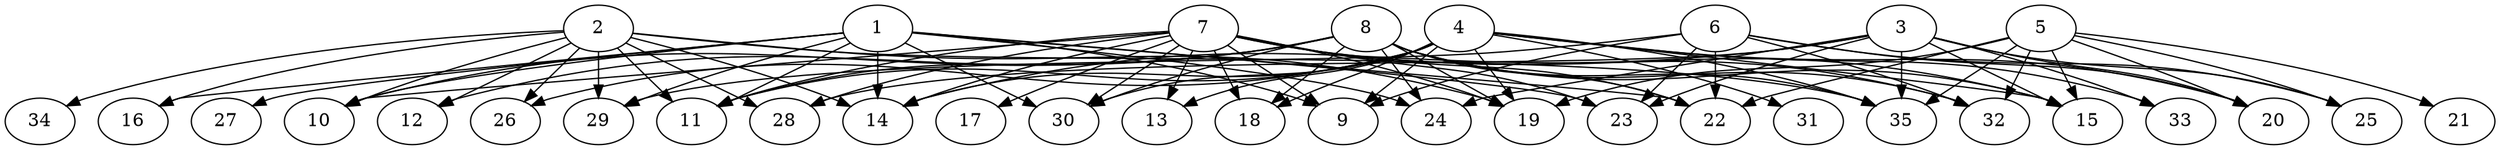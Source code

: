 // DAG (tier=3-complex, mode=compute, n=35, ccr=0.459, fat=0.863, density=0.608, regular=0.253, jump=0.251, mindata=1048576, maxdata=16777216)
// DAG automatically generated by daggen at Sun Aug 24 16:33:34 2025
// /home/ermia/Project/Environments/daggen/bin/daggen --dot --ccr 0.459 --fat 0.863 --regular 0.253 --density 0.608 --jump 0.251 --mindata 1048576 --maxdata 16777216 -n 35 
digraph G {
  1 [size="4238390162606927118336", alpha="0.17", expect_size="2119195081303463559168"]
  1 -> 9 [size ="2095192555388928"]
  1 -> 10 [size ="2095192555388928"]
  1 -> 11 [size ="2095192555388928"]
  1 -> 14 [size ="2095192555388928"]
  1 -> 16 [size ="2095192555388928"]
  1 -> 22 [size ="2095192555388928"]
  1 -> 23 [size ="2095192555388928"]
  1 -> 24 [size ="2095192555388928"]
  1 -> 27 [size ="2095192555388928"]
  1 -> 29 [size ="2095192555388928"]
  1 -> 30 [size ="2095192555388928"]
  2 [size="31482768112258716", alpha="0.09", expect_size="15741384056129358"]
  2 -> 10 [size ="1035796324810752"]
  2 -> 11 [size ="1035796324810752"]
  2 -> 12 [size ="1035796324810752"]
  2 -> 14 [size ="1035796324810752"]
  2 -> 16 [size ="1035796324810752"]
  2 -> 19 [size ="1035796324810752"]
  2 -> 26 [size ="1035796324810752"]
  2 -> 28 [size ="1035796324810752"]
  2 -> 29 [size ="1035796324810752"]
  2 -> 34 [size ="1035796324810752"]
  2 -> 35 [size ="1035796324810752"]
  3 [size="29411821506394592", alpha="0.10", expect_size="14705910753197296"]
  3 -> 14 [size ="1209973656780800"]
  3 -> 15 [size ="1209973656780800"]
  3 -> 20 [size ="1209973656780800"]
  3 -> 23 [size ="1209973656780800"]
  3 -> 24 [size ="1209973656780800"]
  3 -> 25 [size ="1209973656780800"]
  3 -> 28 [size ="1209973656780800"]
  3 -> 33 [size ="1209973656780800"]
  3 -> 35 [size ="1209973656780800"]
  4 [size="546669232016850944000", alpha="0.17", expect_size="273334616008425472000"]
  4 -> 9 [size ="534859533516800"]
  4 -> 11 [size ="534859533516800"]
  4 -> 13 [size ="534859533516800"]
  4 -> 14 [size ="534859533516800"]
  4 -> 15 [size ="534859533516800"]
  4 -> 18 [size ="534859533516800"]
  4 -> 19 [size ="534859533516800"]
  4 -> 20 [size ="534859533516800"]
  4 -> 26 [size ="534859533516800"]
  4 -> 30 [size ="534859533516800"]
  4 -> 31 [size ="534859533516800"]
  4 -> 33 [size ="534859533516800"]
  4 -> 35 [size ="534859533516800"]
  5 [size="60778748160835528", alpha="0.16", expect_size="30389374080417764"]
  5 -> 15 [size ="2028125508599808"]
  5 -> 19 [size ="2028125508599808"]
  5 -> 20 [size ="2028125508599808"]
  5 -> 21 [size ="2028125508599808"]
  5 -> 22 [size ="2028125508599808"]
  5 -> 25 [size ="2028125508599808"]
  5 -> 32 [size ="2028125508599808"]
  5 -> 35 [size ="2028125508599808"]
  6 [size="3076334232696360960", alpha="0.08", expect_size="1538167116348180480"]
  6 -> 9 [size ="1038781327081472"]
  6 -> 20 [size ="1038781327081472"]
  6 -> 22 [size ="1038781327081472"]
  6 -> 23 [size ="1038781327081472"]
  6 -> 25 [size ="1038781327081472"]
  6 -> 29 [size ="1038781327081472"]
  6 -> 32 [size ="1038781327081472"]
  7 [size="5129685153175118", alpha="0.01", expect_size="2564842576587559"]
  7 -> 9 [size ="467841258094592"]
  7 -> 10 [size ="467841258094592"]
  7 -> 11 [size ="467841258094592"]
  7 -> 13 [size ="467841258094592"]
  7 -> 14 [size ="467841258094592"]
  7 -> 15 [size ="467841258094592"]
  7 -> 17 [size ="467841258094592"]
  7 -> 18 [size ="467841258094592"]
  7 -> 19 [size ="467841258094592"]
  7 -> 22 [size ="467841258094592"]
  7 -> 23 [size ="467841258094592"]
  7 -> 28 [size ="467841258094592"]
  7 -> 30 [size ="467841258094592"]
  7 -> 32 [size ="467841258094592"]
  8 [size="779630931390001840128", alpha="0.10", expect_size="389815465695000920064"]
  8 -> 10 [size ="677666516631552"]
  8 -> 11 [size ="677666516631552"]
  8 -> 12 [size ="677666516631552"]
  8 -> 15 [size ="677666516631552"]
  8 -> 18 [size ="677666516631552"]
  8 -> 19 [size ="677666516631552"]
  8 -> 22 [size ="677666516631552"]
  8 -> 24 [size ="677666516631552"]
  8 -> 30 [size ="677666516631552"]
  8 -> 32 [size ="677666516631552"]
  8 -> 35 [size ="677666516631552"]
  9 [size="28129966688305152000", alpha="0.16", expect_size="14064983344152576000"]
  10 [size="50583131759837464", alpha="0.08", expect_size="25291565879918732"]
  11 [size="22041713241241800", alpha="0.08", expect_size="11020856620620900"]
  12 [size="2377162525847968256", alpha="0.12", expect_size="1188581262923984128"]
  13 [size="30705227051762188288", alpha="0.16", expect_size="15352613525881094144"]
  14 [size="678031227986041088", alpha="0.19", expect_size="339015613993020544"]
  15 [size="159403467092262912000", alpha="0.16", expect_size="79701733546131456000"]
  16 [size="844423233447026", alpha="0.03", expect_size="422211616723513"]
  17 [size="4091366242609074", alpha="0.17", expect_size="2045683121304537"]
  18 [size="101877924005196857344", alpha="0.03", expect_size="50938962002598428672"]
  19 [size="138106884706481328", alpha="0.18", expect_size="69053442353240664"]
  20 [size="4541648749131425792", alpha="0.01", expect_size="2270824374565712896"]
  21 [size="187557870668087296000", alpha="0.17", expect_size="93778935334043648000"]
  22 [size="35448364096126156", alpha="0.08", expect_size="17724182048063078"]
  23 [size="20254616437047427072", alpha="0.03", expect_size="10127308218523713536"]
  24 [size="36896752386192336", alpha="0.16", expect_size="18448376193096168"]
  25 [size="827577245440698", alpha="0.06", expect_size="413788622720349"]
  26 [size="1086259198815687040", alpha="0.12", expect_size="543129599407843520"]
  27 [size="25971362605471629312", alpha="0.01", expect_size="12985681302735814656"]
  28 [size="82636742425791024", alpha="0.01", expect_size="41318371212895512"]
  29 [size="106188692529006944", alpha="0.00", expect_size="53094346264503472"]
  30 [size="4521889812098807296", alpha="0.01", expect_size="2260944906049403648"]
  31 [size="1105756029221885824", alpha="0.03", expect_size="552878014610942912"]
  32 [size="2198760263655442", alpha="0.04", expect_size="1099380131827721"]
  33 [size="47175650129305824", alpha="0.01", expect_size="23587825064652912"]
  34 [size="2318380688044298752", alpha="0.14", expect_size="1159190344022149376"]
  35 [size="4294147111454043537408", alpha="0.14", expect_size="2147073555727021768704"]
}